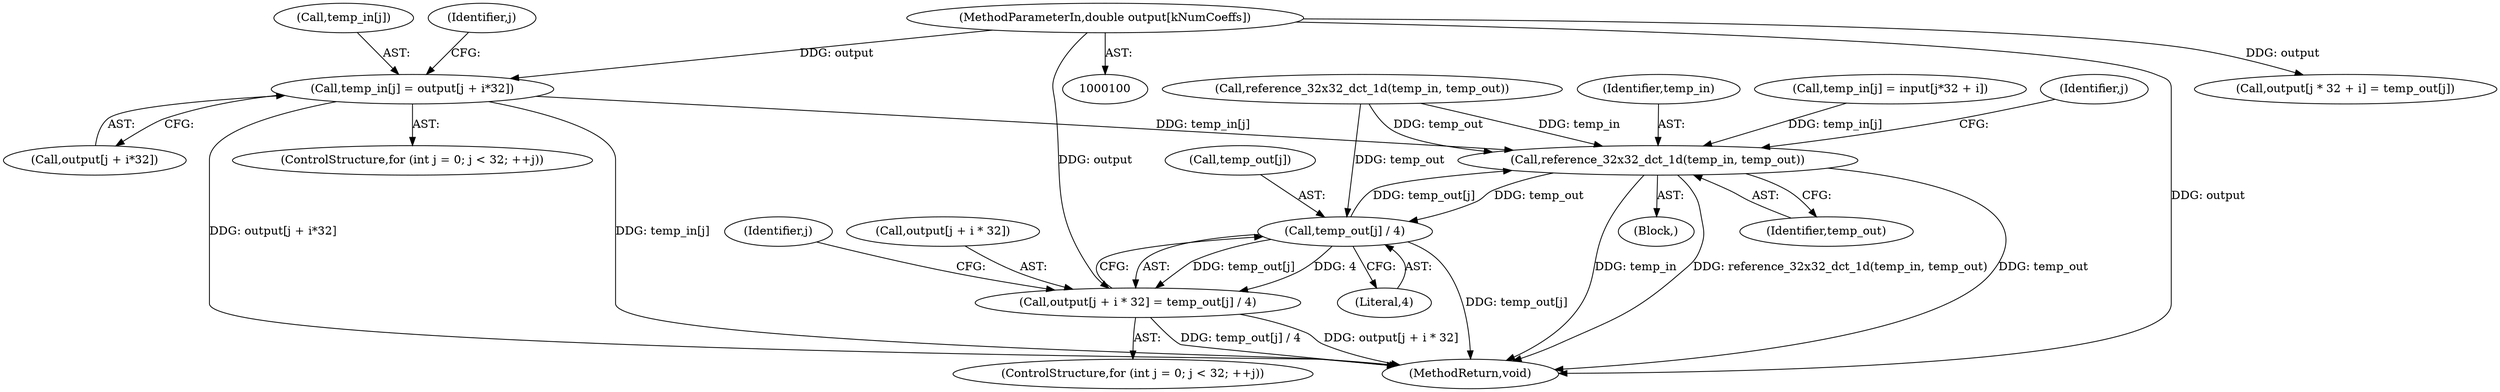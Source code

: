 digraph "0_Android_5a9753fca56f0eeb9f61e342b2fccffc364f9426_58@integer" {
"1000185" [label="(Call,temp_in[j] = output[j + i*32])"];
"1000102" [label="(MethodParameterIn,double output[kNumCoeffs])"];
"1000196" [label="(Call,reference_32x32_dct_1d(temp_in, temp_out))"];
"1000217" [label="(Call,temp_out[j] / 4)"];
"1000209" [label="(Call,output[j + i * 32] = temp_out[j] / 4)"];
"1000189" [label="(Call,output[j + i*32])"];
"1000184" [label="(Identifier,j)"];
"1000102" [label="(MethodParameterIn,double output[kNumCoeffs])"];
"1000138" [label="(Call,reference_32x32_dct_1d(temp_in, temp_out))"];
"1000199" [label="(ControlStructure,for (int j = 0; j < 32; ++j))"];
"1000221" [label="(Literal,4)"];
"1000151" [label="(Call,output[j * 32 + i] = temp_out[j])"];
"1000197" [label="(Identifier,temp_in)"];
"1000196" [label="(Call,reference_32x32_dct_1d(temp_in, temp_out))"];
"1000127" [label="(Call,temp_in[j] = input[j*32 + i])"];
"1000186" [label="(Call,temp_in[j])"];
"1000208" [label="(Identifier,j)"];
"1000175" [label="(ControlStructure,for (int j = 0; j < 32; ++j))"];
"1000222" [label="(MethodReturn,void)"];
"1000172" [label="(Block,)"];
"1000198" [label="(Identifier,temp_out)"];
"1000217" [label="(Call,temp_out[j] / 4)"];
"1000210" [label="(Call,output[j + i * 32])"];
"1000218" [label="(Call,temp_out[j])"];
"1000185" [label="(Call,temp_in[j] = output[j + i*32])"];
"1000209" [label="(Call,output[j + i * 32] = temp_out[j] / 4)"];
"1000202" [label="(Identifier,j)"];
"1000185" -> "1000175"  [label="AST: "];
"1000185" -> "1000189"  [label="CFG: "];
"1000186" -> "1000185"  [label="AST: "];
"1000189" -> "1000185"  [label="AST: "];
"1000184" -> "1000185"  [label="CFG: "];
"1000185" -> "1000222"  [label="DDG: temp_in[j]"];
"1000185" -> "1000222"  [label="DDG: output[j + i*32]"];
"1000102" -> "1000185"  [label="DDG: output"];
"1000185" -> "1000196"  [label="DDG: temp_in[j]"];
"1000102" -> "1000100"  [label="AST: "];
"1000102" -> "1000222"  [label="DDG: output"];
"1000102" -> "1000151"  [label="DDG: output"];
"1000102" -> "1000209"  [label="DDG: output"];
"1000196" -> "1000172"  [label="AST: "];
"1000196" -> "1000198"  [label="CFG: "];
"1000197" -> "1000196"  [label="AST: "];
"1000198" -> "1000196"  [label="AST: "];
"1000202" -> "1000196"  [label="CFG: "];
"1000196" -> "1000222"  [label="DDG: temp_in"];
"1000196" -> "1000222"  [label="DDG: reference_32x32_dct_1d(temp_in, temp_out)"];
"1000196" -> "1000222"  [label="DDG: temp_out"];
"1000138" -> "1000196"  [label="DDG: temp_in"];
"1000138" -> "1000196"  [label="DDG: temp_out"];
"1000127" -> "1000196"  [label="DDG: temp_in[j]"];
"1000217" -> "1000196"  [label="DDG: temp_out[j]"];
"1000196" -> "1000217"  [label="DDG: temp_out"];
"1000217" -> "1000209"  [label="AST: "];
"1000217" -> "1000221"  [label="CFG: "];
"1000218" -> "1000217"  [label="AST: "];
"1000221" -> "1000217"  [label="AST: "];
"1000209" -> "1000217"  [label="CFG: "];
"1000217" -> "1000222"  [label="DDG: temp_out[j]"];
"1000217" -> "1000209"  [label="DDG: temp_out[j]"];
"1000217" -> "1000209"  [label="DDG: 4"];
"1000138" -> "1000217"  [label="DDG: temp_out"];
"1000209" -> "1000199"  [label="AST: "];
"1000210" -> "1000209"  [label="AST: "];
"1000208" -> "1000209"  [label="CFG: "];
"1000209" -> "1000222"  [label="DDG: output[j + i * 32]"];
"1000209" -> "1000222"  [label="DDG: temp_out[j] / 4"];
}

